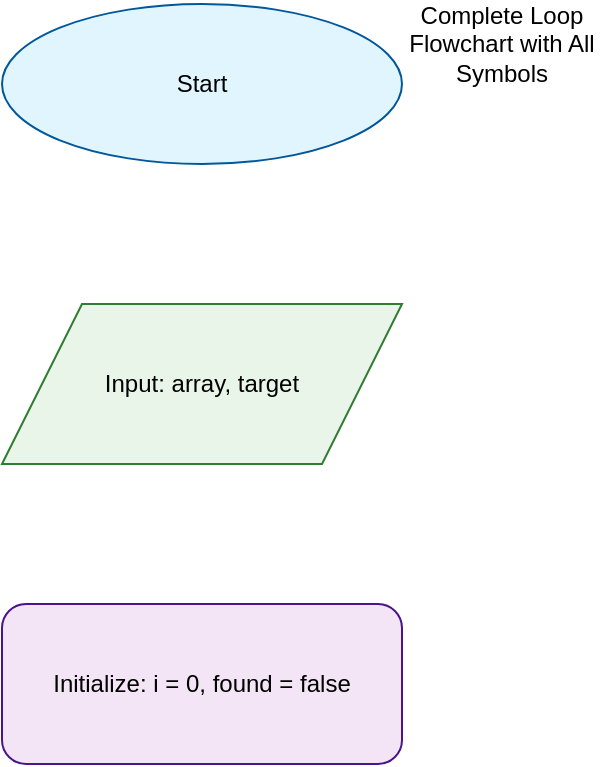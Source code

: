 <?xml version="1.0" encoding="UTF-8"?>
<mxfile version="1.0.0" type="device">
  <diagram name="Flowchart" id="flowchart">
    <mxGraphModel dx="1422" dy="794" grid="1" gridSize="10" guides="1" tooltips="1" connect="1" arrows="1" fold="1" page="1" pageScale="1" pageWidth="300" pageHeight="1320" math="0" shadow="0">
      <root>
        <mxCell id="0"/>
        <mxCell id="1" parent="0"/>
        <mxCell id="title" value="Complete Loop Flowchart with All Symbols" style="text;html=1;strokeColor=none;fillColor=none;align=center;verticalAlign=middle;whiteSpace=wrap;rounded=0;" vertex="1" parent="1">
          <mxGeometry x="100" y="10" width="100" height="20" as="geometry"/>
        </mxCell>
        <mxCell id="start" value="Start" style="ellipse;whiteSpace=wrap;html=1;fillColor=#e1f5fe;strokeColor=#01579b;" vertex="1" parent="1">
          <mxGeometry x="-100" y="0" width="200" height="80" as="geometry"/>
        </mxCell>
        <mxCell id="input_data" value="Input: array, target" style="shape=parallelogram;whiteSpace=wrap;html=1;fillColor=#e8f5e8;strokeColor=#2e7d32;" vertex="1" parent="1">
          <mxGeometry x="-100" y="150" width="200" height="80" as="geometry"/>
        </mxCell>
        <mxCell id="init_vars" value="Initialize: i = 0, found = false" style="rounded=1;whiteSpace=wrap;html=1;fillColor=#f3e5f5;strokeColor=#4a148c;" vertex="1" parent="1">
          <mxGeometry x="-100" y="300" width="200" height="80" as="geometry"/>
        </mxCell>
        <mxCell id="loop_condition" value="i < array.length AND NOT found?" style="rhombus;whiteSpace=wrap;html=1;fillColor=#fff3e0;strokeColor=#e65100;" vertex="1" parent="1">
          <mxGeometry x="-100" y="450" width="200" height="80" as="geometry"/>
        </mxCell>
        <mxCell id="loop_body" value="Execute loop body:
if (array[i] == target)
  found = true
i++" style="rounded=1;whiteSpace=wrap;html=1;fillColor=#f3e5f5;strokeColor=#4a148c;" vertex="1" parent="1">
          <mxGeometry x="-100" y="600" width="200" height="80" as="geometry"/>
        </mxCell>
        <mxCell id="check_found" value="found == true?" style="rhombus;whiteSpace=wrap;html=1;fillColor=#fff3e0;strokeColor=#e65100;" vertex="1" parent="1">
          <mxGeometry x="-100" y="750" width="200" height="80" as="geometry"/>
        </mxCell>
        <mxCell id="success_process" value="Set result = i
Set status = 'Found'" style="rounded=1;whiteSpace=wrap;html=1;fillColor=#f3e5f5;strokeColor=#4a148c;" vertex="1" parent="1">
          <mxGeometry x="-260" y="900" width="200" height="80" as="geometry"/>
        </mxCell>
        <mxCell id="not_found_process" value="Set result = -1
Set status = 'Not Found'" style="rounded=1;whiteSpace=wrap;html=1;fillColor=#f3e5f5;strokeColor=#4a148c;" vertex="1" parent="1">
          <mxGeometry x="60" y="900" width="200" height="80" as="geometry"/>
        </mxCell>
        <mxCell id="output_result" value="Output: result, status" style="shape=parallelogram;whiteSpace=wrap;html=1;fillColor=#e8f5e8;strokeColor=#2e7d32;" vertex="1" parent="1">
          <mxGeometry x="-100" y="1050" width="200" height="80" as="geometry"/>
        </mxCell>
        <mxCell id="end" value="End" style="ellipse;whiteSpace=wrap;html=1;fillColor=#e1f5fe;strokeColor=#01579b;" vertex="1" parent="1">
          <mxGeometry x="-100" y="1200" width="200" height="80" as="geometry"/>
        </mxCell>
        <mxCell id="edge_start_input_data" value="" style="endArrow=classic;html=1;rounded=0;exitX=0.5;exitY=1;exitDx=0;exitDy=0;entryX=0.5;entryY=0;entryDx=0;entryDy=0;" edge="1" parent="1" source="start" target="input_data">
          <mxGeometry width="50" height="50" relative="1" as="geometry">
            <mxPoint x="0" y="150" as="sourcePoint"/>
            <mxPoint x="0" y="80" as="targetPoint"/>
          </mxGeometry>
        </mxCell>
        <mxCell id="edge_input_data_init_vars" value="" style="endArrow=classic;html=1;rounded=0;exitX=0.5;exitY=1;exitDx=0;exitDy=0;entryX=0.5;entryY=0;entryDx=0;entryDy=0;" edge="1" parent="1" source="input_data" target="init_vars">
          <mxGeometry width="50" height="50" relative="1" as="geometry">
            <mxPoint x="0" y="300" as="sourcePoint"/>
            <mxPoint x="0" y="230" as="targetPoint"/>
          </mxGeometry>
        </mxCell>
        <mxCell id="edge_init_vars_loop_condition" value="" style="endArrow=classic;html=1;rounded=0;exitX=0.5;exitY=1;exitDx=0;exitDy=0;entryX=0.5;entryY=0;entryDx=0;entryDy=0;" edge="1" parent="1" source="init_vars" target="loop_condition">
          <mxGeometry width="50" height="50" relative="1" as="geometry">
            <mxPoint x="0" y="450" as="sourcePoint"/>
            <mxPoint x="0" y="380" as="targetPoint"/>
          </mxGeometry>
        </mxCell>
        <mxCell id="edge_loop_condition_loop_body" value="Yes" style="endArrow=classic;html=1;rounded=0;exitX=0.5;exitY=1;exitDx=0;exitDy=0;entryX=0.5;entryY=0;entryDx=0;entryDy=0;" edge="1" parent="1" source="loop_condition" target="loop_body">
          <mxGeometry width="50" height="50" relative="1" as="geometry">
            <mxPoint x="0" y="600" as="sourcePoint"/>
            <mxPoint x="0" y="530" as="targetPoint"/>
          </mxGeometry>
        </mxCell>
        <mxCell id="edge_loop_body_check_found" value="" style="endArrow=classic;html=1;rounded=0;exitX=0.5;exitY=1;exitDx=0;exitDy=0;entryX=0.5;entryY=0;entryDx=0;entryDy=0;" edge="1" parent="1" source="loop_body" target="check_found">
          <mxGeometry width="50" height="50" relative="1" as="geometry">
            <mxPoint x="0" y="750" as="sourcePoint"/>
            <mxPoint x="0" y="680" as="targetPoint"/>
          </mxGeometry>
        </mxCell>
        <mxCell id="edge_check_found_success_process" value="Yes" style="endArrow=classic;html=1;rounded=0;exitX=0.5;exitY=1;exitDx=0;exitDy=0;entryX=0.5;entryY=0;entryDx=0;entryDy=0;" edge="1" parent="1" source="check_found" target="success_process">
          <mxGeometry width="50" height="50" relative="1" as="geometry">
            <mxPoint x="-160" y="900" as="sourcePoint"/>
            <mxPoint x="0" y="830" as="targetPoint"/>
          </mxGeometry>
        </mxCell>
        <mxCell id="edge_check_found_not_found_process" value="No" style="endArrow=classic;html=1;rounded=0;exitX=0.5;exitY=1;exitDx=0;exitDy=0;entryX=0.5;entryY=0;entryDx=0;entryDy=0;" edge="1" parent="1" source="check_found" target="not_found_process">
          <mxGeometry width="50" height="50" relative="1" as="geometry">
            <mxPoint x="160" y="900" as="sourcePoint"/>
            <mxPoint x="0" y="830" as="targetPoint"/>
          </mxGeometry>
        </mxCell>
        <mxCell id="edge_success_process_output_result" value="" style="endArrow=classic;html=1;rounded=0;exitX=0.5;exitY=1;exitDx=0;exitDy=0;entryX=0.5;entryY=0;entryDx=0;entryDy=0;" edge="1" parent="1" source="success_process" target="output_result">
          <mxGeometry width="50" height="50" relative="1" as="geometry">
            <mxPoint x="0" y="1050" as="sourcePoint"/>
            <mxPoint x="-160" y="980" as="targetPoint"/>
          </mxGeometry>
        </mxCell>
        <mxCell id="edge_not_found_process_output_result" value="" style="endArrow=classic;html=1;rounded=0;exitX=0.5;exitY=1;exitDx=0;exitDy=0;entryX=0.5;entryY=0;entryDx=0;entryDy=0;" edge="1" parent="1" source="not_found_process" target="output_result">
          <mxGeometry width="50" height="50" relative="1" as="geometry">
            <mxPoint x="0" y="1050" as="sourcePoint"/>
            <mxPoint x="160" y="980" as="targetPoint"/>
          </mxGeometry>
        </mxCell>
        <mxCell id="edge_output_result_end" value="" style="endArrow=classic;html=1;rounded=0;exitX=0.5;exitY=1;exitDx=0;exitDy=0;entryX=0.5;entryY=0;entryDx=0;entryDy=0;" edge="1" parent="1" source="output_result" target="end">
          <mxGeometry width="50" height="50" relative="1" as="geometry">
            <mxPoint x="0" y="1200" as="sourcePoint"/>
            <mxPoint x="0" y="1130" as="targetPoint"/>
          </mxGeometry>
        </mxCell>
        <mxCell id="edge_loop_condition_loop_body" value="Continue Loop" style="endArrow=classic;html=1;rounded=0;exitX=0.5;exitY=1;exitDx=0;exitDy=0;entryX=0.5;entryY=0;entryDx=0;entryDy=0;" edge="1" parent="1" source="loop_condition" target="loop_body">
          <mxGeometry width="50" height="50" relative="1" as="geometry">
            <mxPoint x="0" y="600" as="sourcePoint"/>
            <mxPoint x="0" y="530" as="targetPoint"/>
          </mxGeometry>
        </mxCell>
        <mxCell id="edge_check_found_loop_condition" value="No (continue loop)" style="endArrow=classic;html=1;rounded=0;exitX=0.5;exitY=1;exitDx=0;exitDy=0;entryX=0.5;entryY=0;entryDx=0;entryDy=0;" edge="1" parent="1" source="check_found" target="loop_condition">
          <mxGeometry width="50" height="50" relative="1" as="geometry">
            <mxPoint x="0" y="450" as="sourcePoint"/>
            <mxPoint x="0" y="830" as="targetPoint"/>
          </mxGeometry>
        </mxCell>
      </root>
    </mxGraphModel>
  </diagram>
</mxfile>